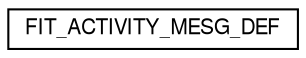 digraph "Graphical Class Hierarchy"
{
  edge [fontname="FreeSans",fontsize="10",labelfontname="FreeSans",labelfontsize="10"];
  node [fontname="FreeSans",fontsize="10",shape=record];
  rankdir="LR";
  Node1 [label="FIT_ACTIVITY_MESG_DEF",height=0.2,width=0.4,color="black", fillcolor="white", style="filled",URL="$struct_f_i_t___a_c_t_i_v_i_t_y___m_e_s_g___d_e_f.html"];
}

